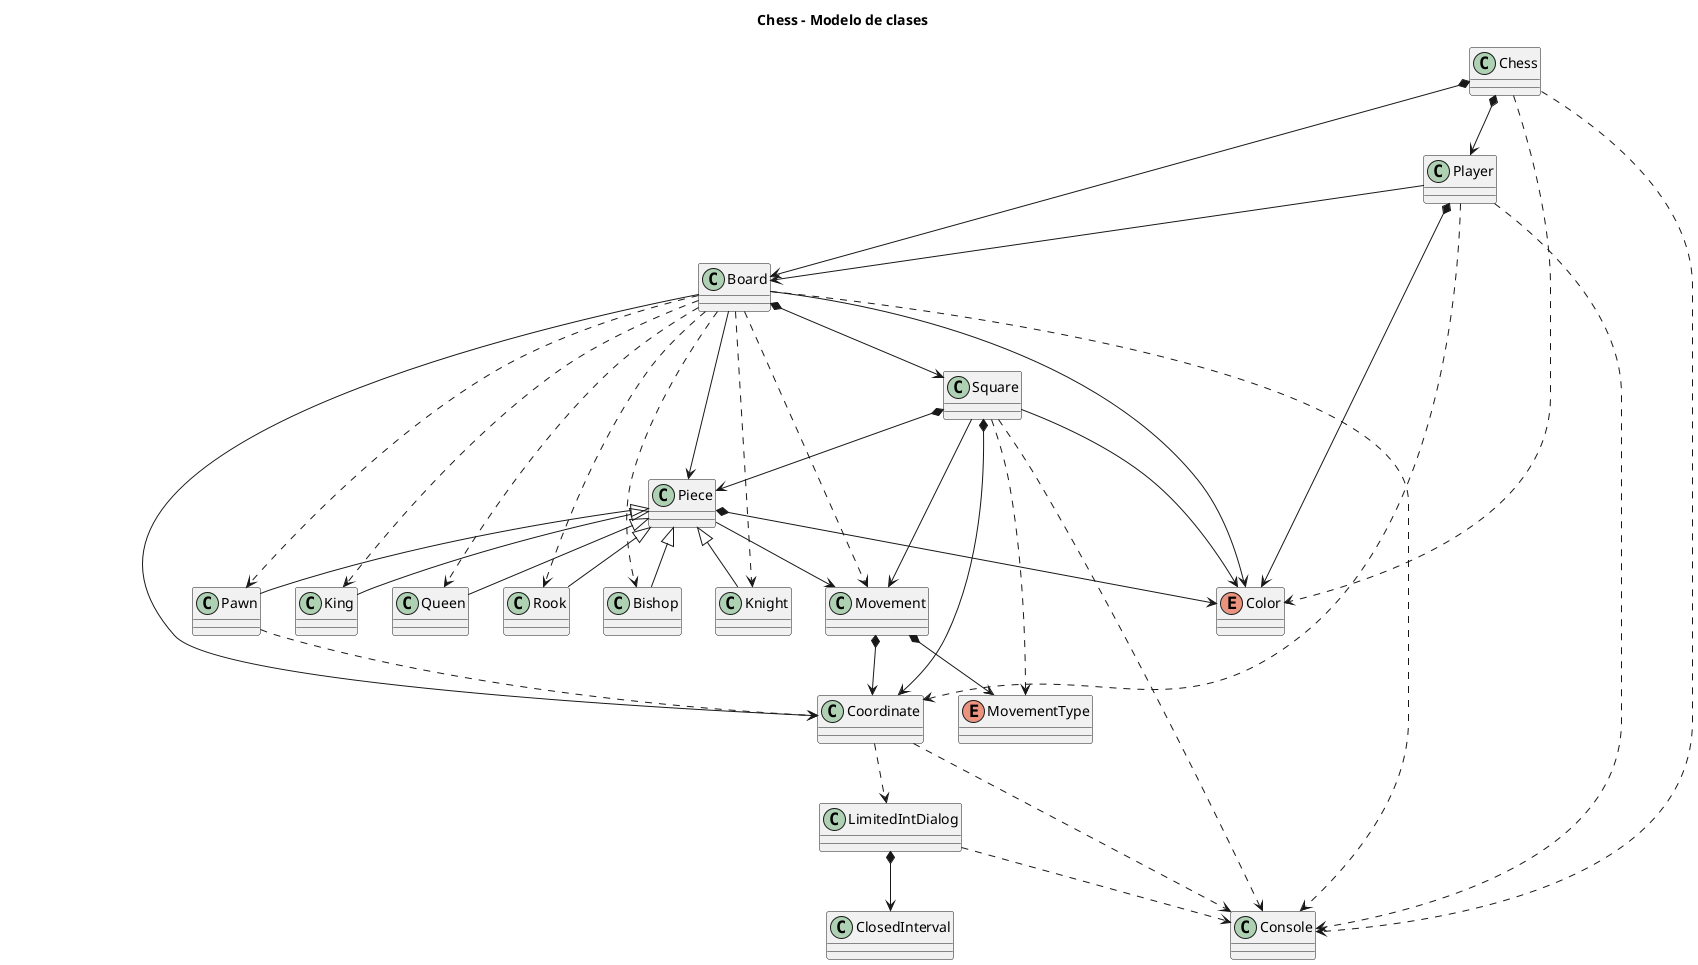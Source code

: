 @startuml

title Chess - Modelo de clases

Class Chess

Chess *--> Board
Chess *--> Player
Chess ..> Color
Chess ..> Console

Class Board

Board *--> Square
Board --> Coordinate
Board --> Color
Board --> Piece
Board ..> King
Board ..> Queen
Board ..> Rook
Board ..> Bishop
Board ..> Knight
Board ..> Pawn
Board ..> Console
Board ..> Movement

Class Player

Player *--> Color
Player --> Board
Player ..> Coordinate
Player ..> Console

Class Console

Enum Color

Class Square

Square *--> Piece
Square *--> Coordinate
Square --> Color
Square ..> Console
Square --> Movement
Square ..> MovementType

Class Coordinate

Coordinate ..> Console
Coordinate ..> LimitedIntDialog

Class Piece

Piece *--> Color
Piece --> Movement

Class King

Piece <|-- King

Class Queen

Piece <|-- Queen

Class Rook

Piece <|-- Rook

Class Bishop

Piece <|-- Bishop

Class Knight

Piece <|-- Knight

Class Pawn

Piece <|-- Pawn
Pawn ..> Coordinate

Class Movement

Movement *--> Coordinate
Movement *--> MovementType

Enum MovementType 

Class LimitedIntDialog

LimitedIntDialog *--> ClosedInterval
LimitedIntDialog ..> Console

Class ClosedInterval

@enduml
